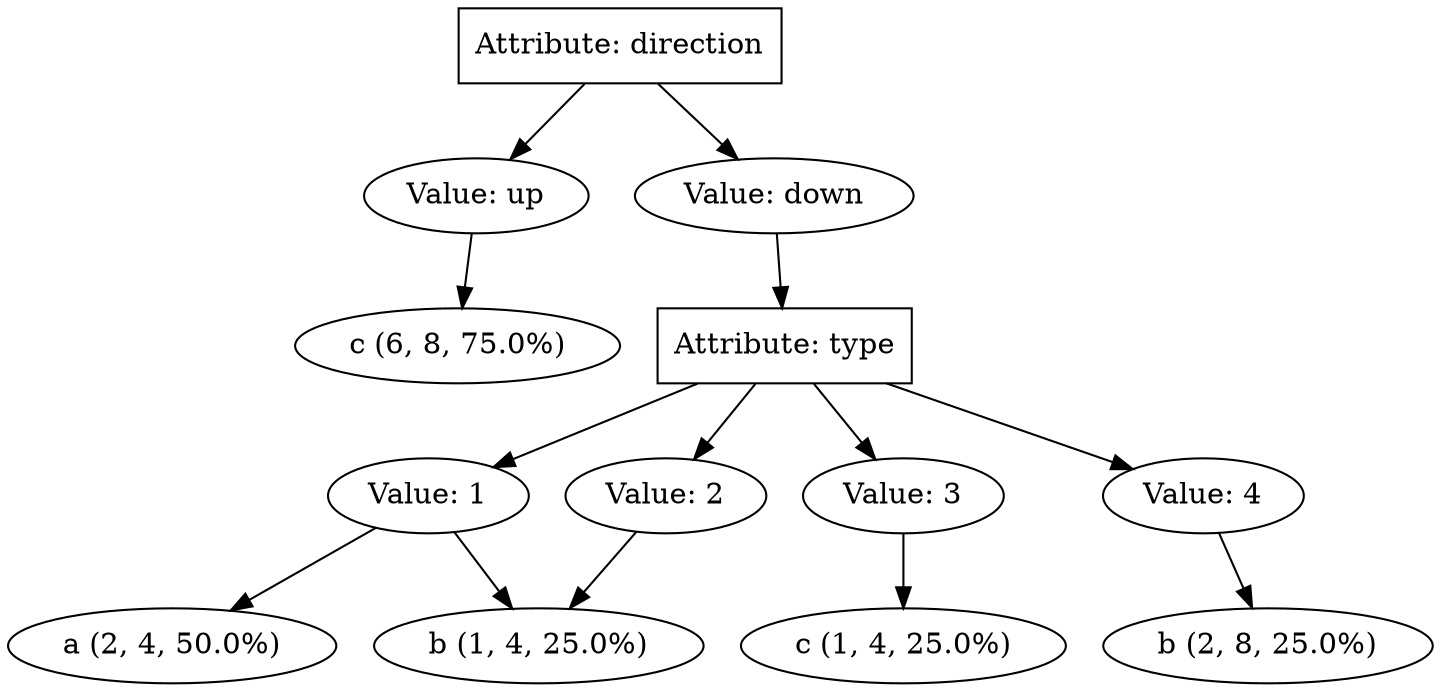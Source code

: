 digraph {
	graph [rankdir=TB]
	4487926416 [label="Attribute: direction" fillcolor=white shape=rectangle style=filled]
	"\"4487926416_up\"" [label="Value: up" fillcolor=white shape=oval style=filled]
	4487926416 -> "\"4487926416_up\""
	"\"4487926416_up\"" -> 4487926224
	4487926224 [label="c (6, 8, 75.0%)" fillcolor=white shape=oval style=filled]
	"\"4487926416_down\"" [label="Value: down" fillcolor=white shape=oval style=filled]
	4487926416 -> "\"4487926416_down\""
	"\"4487926416_down\"" -> 4487925520
	4487925520 [label="Attribute: type" fillcolor=white shape=rectangle style=filled]
	"\"4487925520_1\"" [label="Value: 1" fillcolor=white shape=oval style=filled]
	4487925520 -> "\"4487925520_1\""
	"\"4487925520_1\"" -> 4487925776
	4487925776 [label="a (2, 4, 50.0%)" fillcolor=white shape=oval style=filled]
	"\"4487925520_1\"" -> 4487926096
	4487926096 [label="b (1, 4, 25.0%)" fillcolor=white shape=oval style=filled]
	"\"4487925520_2\"" [label="Value: 2" fillcolor=white shape=oval style=filled]
	4487925520 -> "\"4487925520_2\""
	"\"4487925520_2\"" -> 4487926096
	4487926096 [label="b (1, 4, 25.0%)" fillcolor=white shape=oval style=filled]
	"\"4487925520_3\"" [label="Value: 3" fillcolor=white shape=oval style=filled]
	4487925520 -> "\"4487925520_3\""
	"\"4487925520_3\"" -> 4487925648
	4487925648 [label="c (1, 4, 25.0%)" fillcolor=white shape=oval style=filled]
	"\"4487925520_4\"" [label="Value: 4" fillcolor=white shape=oval style=filled]
	4487925520 -> "\"4487925520_4\""
	"\"4487925520_4\"" -> 4487926160
	4487926160 [label="b (2, 8, 25.0%)" fillcolor=white shape=oval style=filled]
}
